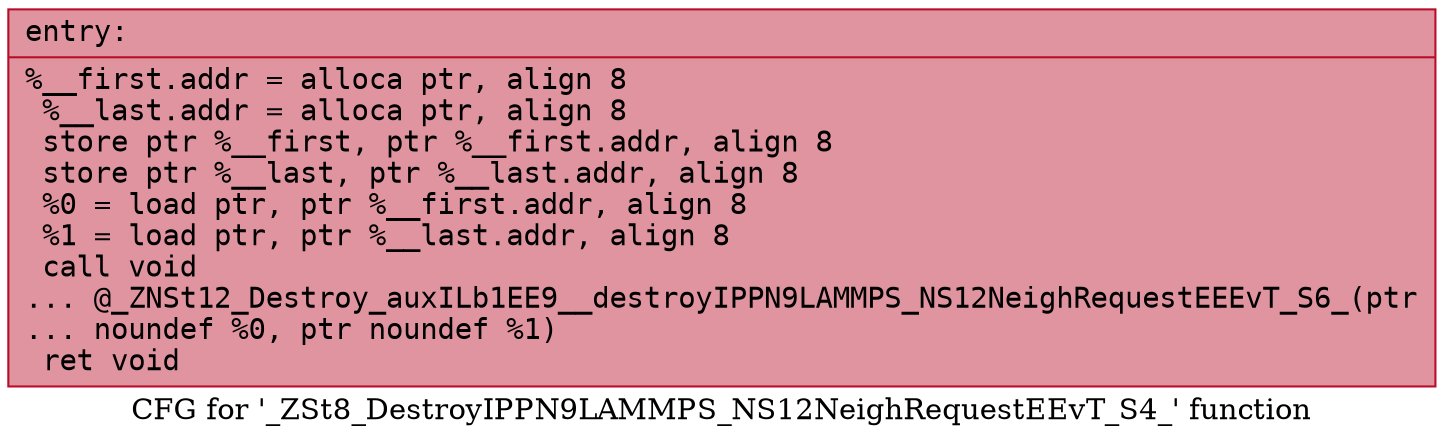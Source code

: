 digraph "CFG for '_ZSt8_DestroyIPPN9LAMMPS_NS12NeighRequestEEvT_S4_' function" {
	label="CFG for '_ZSt8_DestroyIPPN9LAMMPS_NS12NeighRequestEEvT_S4_' function";

	Node0x55975a7cfad0 [shape=record,color="#b70d28ff", style=filled, fillcolor="#b70d2870" fontname="Courier",label="{entry:\l|  %__first.addr = alloca ptr, align 8\l  %__last.addr = alloca ptr, align 8\l  store ptr %__first, ptr %__first.addr, align 8\l  store ptr %__last, ptr %__last.addr, align 8\l  %0 = load ptr, ptr %__first.addr, align 8\l  %1 = load ptr, ptr %__last.addr, align 8\l  call void\l... @_ZNSt12_Destroy_auxILb1EE9__destroyIPPN9LAMMPS_NS12NeighRequestEEEvT_S6_(ptr\l... noundef %0, ptr noundef %1)\l  ret void\l}"];
}
